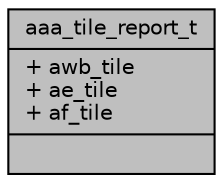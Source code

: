 digraph "aaa_tile_report_t"
{
 // INTERACTIVE_SVG=YES
 // LATEX_PDF_SIZE
  bgcolor="transparent";
  edge [fontname="Helvetica",fontsize="10",labelfontname="Helvetica",labelfontsize="10"];
  node [fontname="Helvetica",fontsize="10",shape=record];
  Node1 [label="{aaa_tile_report_t\n|+ awb_tile\l+ ae_tile\l+ af_tile\l|}",height=0.2,width=0.4,color="black", fillcolor="grey75", style="filled", fontcolor="black",tooltip=" "];
}

